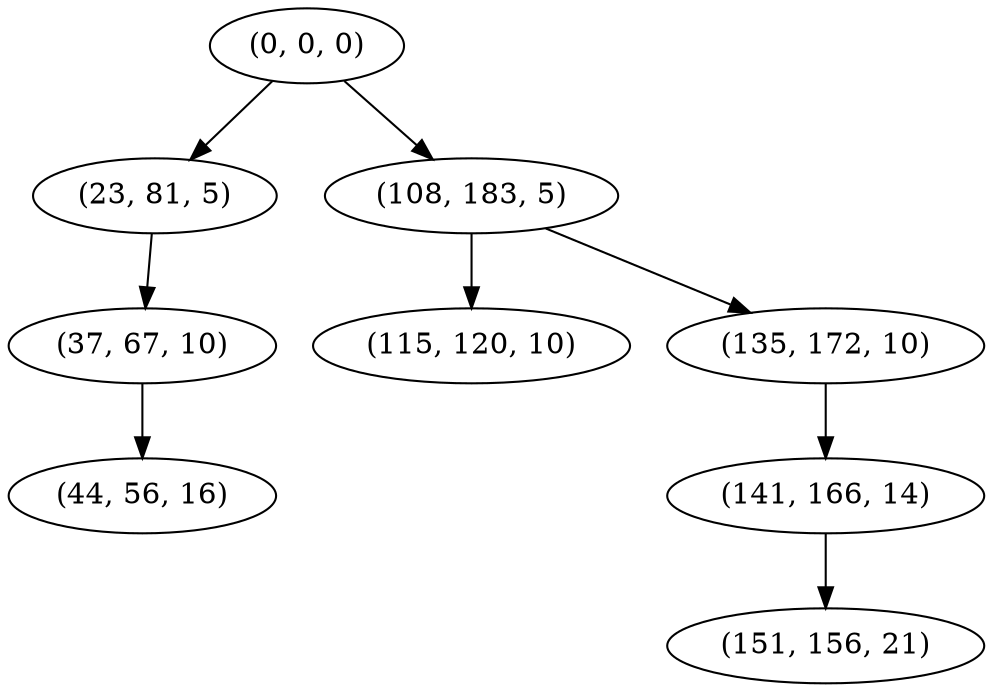 digraph tree {
    "(0, 0, 0)";
    "(23, 81, 5)";
    "(37, 67, 10)";
    "(44, 56, 16)";
    "(108, 183, 5)";
    "(115, 120, 10)";
    "(135, 172, 10)";
    "(141, 166, 14)";
    "(151, 156, 21)";
    "(0, 0, 0)" -> "(23, 81, 5)";
    "(0, 0, 0)" -> "(108, 183, 5)";
    "(23, 81, 5)" -> "(37, 67, 10)";
    "(37, 67, 10)" -> "(44, 56, 16)";
    "(108, 183, 5)" -> "(115, 120, 10)";
    "(108, 183, 5)" -> "(135, 172, 10)";
    "(135, 172, 10)" -> "(141, 166, 14)";
    "(141, 166, 14)" -> "(151, 156, 21)";
}
